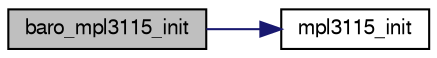 digraph "baro_mpl3115_init"
{
  edge [fontname="FreeSans",fontsize="10",labelfontname="FreeSans",labelfontsize="10"];
  node [fontname="FreeSans",fontsize="10",shape=record];
  rankdir="LR";
  Node1 [label="baro_mpl3115_init",height=0.2,width=0.4,color="black", fillcolor="grey75", style="filled", fontcolor="black"];
  Node1 -> Node2 [color="midnightblue",fontsize="10",style="solid",fontname="FreeSans"];
  Node2 [label="mpl3115_init",height=0.2,width=0.4,color="black", fillcolor="white", style="filled",URL="$mpl3115_8c.html#a99a5dd8ffadd3cd757fede313accf050"];
}
